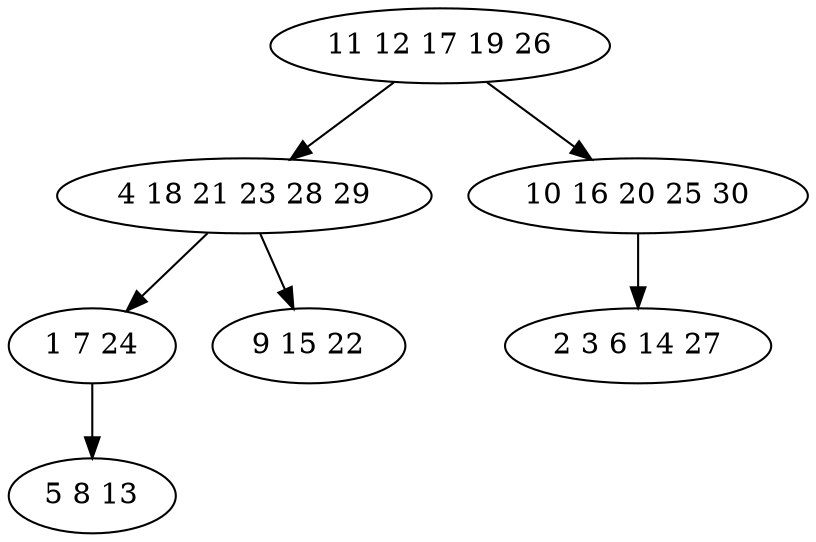 digraph true_tree {
	"0" -> "1"
	"1" -> "2"
	"0" -> "3"
	"2" -> "4"
	"1" -> "5"
	"3" -> "6"
	"0" [label="11 12 17 19 26"];
	"1" [label="4 18 21 23 28 29"];
	"2" [label="1 7 24"];
	"3" [label="10 16 20 25 30"];
	"4" [label="5 8 13"];
	"5" [label="9 15 22"];
	"6" [label="2 3 6 14 27"];
}
